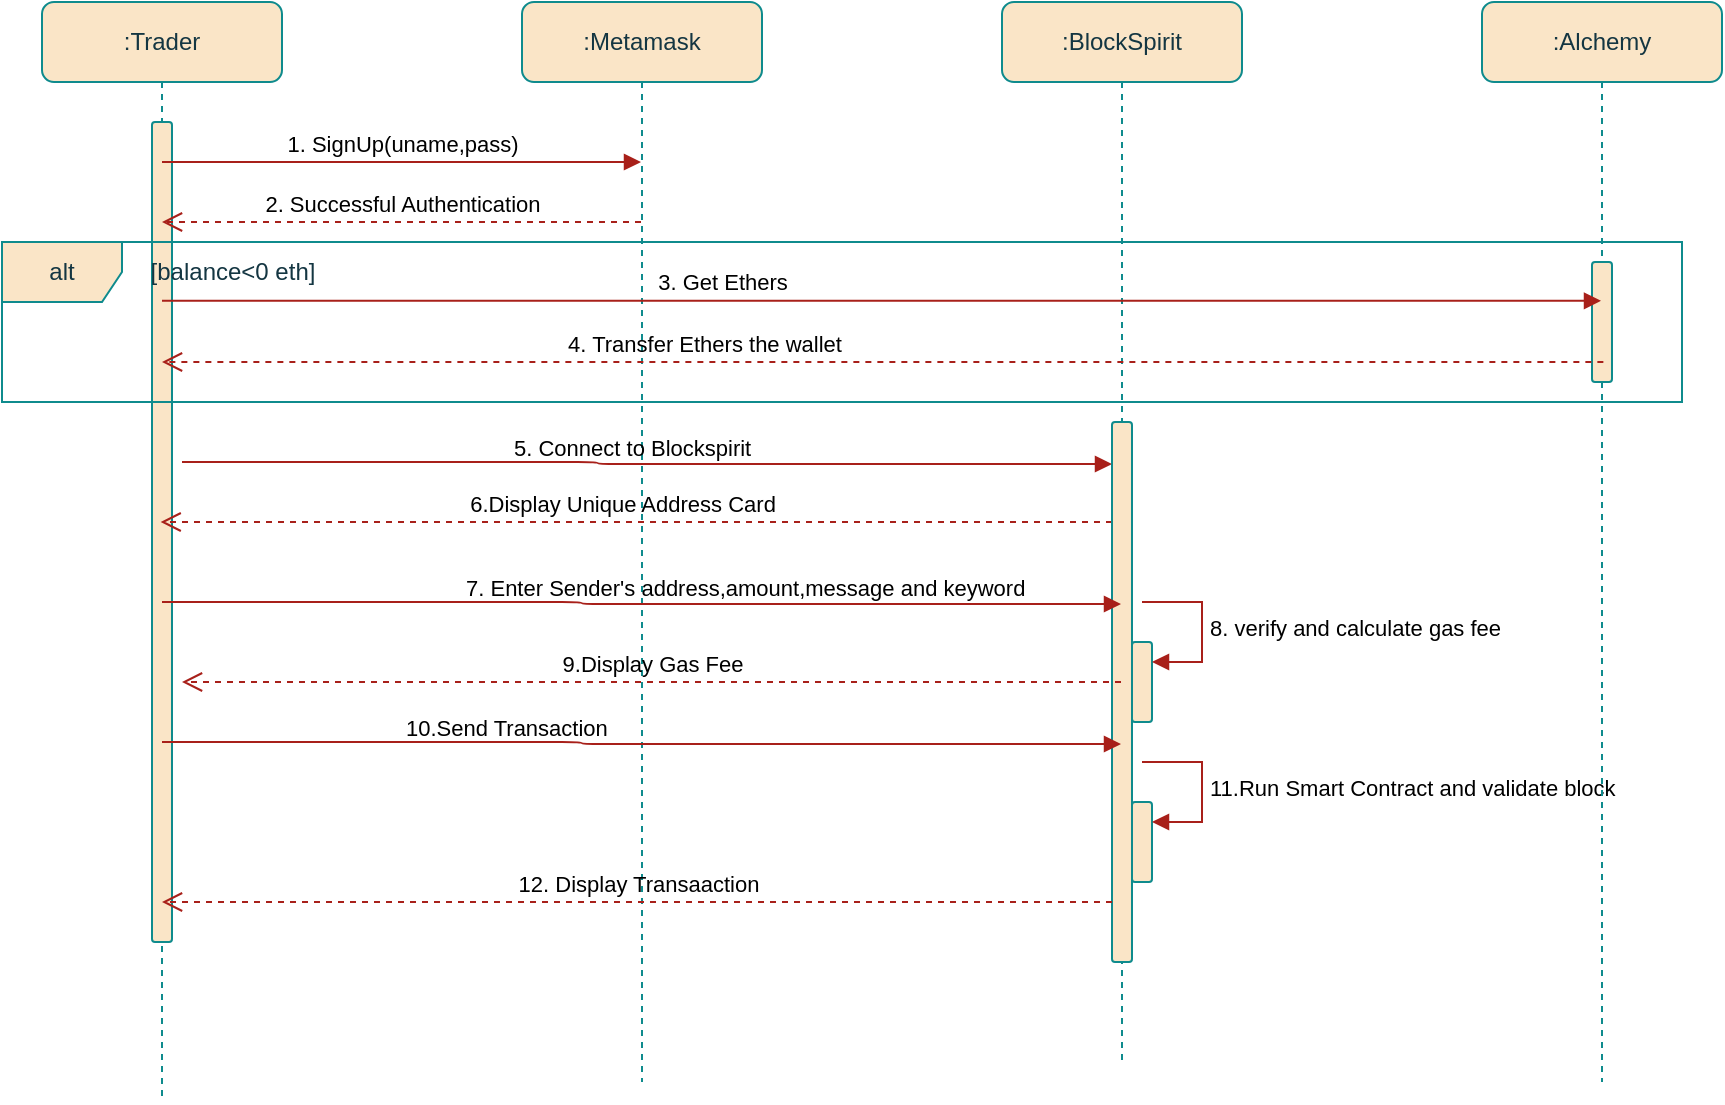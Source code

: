 <mxfile version="24.7.12">
  <diagram name="Page-1" id="-WI2hX_nxWuzGyNTRPeN">
    <mxGraphModel dx="2269" dy="613" grid="1" gridSize="10" guides="1" tooltips="1" connect="1" arrows="1" fold="1" page="1" pageScale="1" pageWidth="850" pageHeight="1100" background="none" math="0" shadow="0">
      <root>
        <mxCell id="0" />
        <mxCell id="1" parent="0" />
        <mxCell id="CP8myyx-6GAvuIw1cOrr-1" value=":Trader" style="shape=umlLifeline;perimeter=lifelinePerimeter;whiteSpace=wrap;html=1;container=1;dropTarget=0;collapsible=0;recursiveResize=0;outlineConnect=0;portConstraint=eastwest;newEdgeStyle={&quot;curved&quot;:0,&quot;rounded&quot;:0};labelBackgroundColor=none;fillColor=#FAE5C7;strokeColor=#0F8B8D;fontColor=#143642;rounded=1;" vertex="1" parent="1">
          <mxGeometry x="-280" y="200" width="120" height="550" as="geometry" />
        </mxCell>
        <mxCell id="CP8myyx-6GAvuIw1cOrr-7" value="" style="html=1;points=[[0,0,0,0,5],[0,1,0,0,-5],[1,0,0,0,5],[1,1,0,0,-5]];perimeter=orthogonalPerimeter;outlineConnect=0;targetShapes=umlLifeline;portConstraint=eastwest;newEdgeStyle={&quot;curved&quot;:0,&quot;rounded&quot;:0};labelBackgroundColor=none;fillColor=#FAE5C7;strokeColor=#0F8B8D;fontColor=#143642;rounded=1;" vertex="1" parent="CP8myyx-6GAvuIw1cOrr-1">
          <mxGeometry x="55" y="60" width="10" height="410" as="geometry" />
        </mxCell>
        <mxCell id="CP8myyx-6GAvuIw1cOrr-3" value=":BlockSpirit" style="shape=umlLifeline;perimeter=lifelinePerimeter;whiteSpace=wrap;html=1;container=1;dropTarget=0;collapsible=0;recursiveResize=0;outlineConnect=0;portConstraint=eastwest;newEdgeStyle={&quot;curved&quot;:0,&quot;rounded&quot;:0};labelBackgroundColor=none;fillColor=#FAE5C7;strokeColor=#0F8B8D;fontColor=#143642;rounded=1;" vertex="1" parent="1">
          <mxGeometry x="200" y="200" width="120" height="530" as="geometry" />
        </mxCell>
        <mxCell id="CP8myyx-6GAvuIw1cOrr-34" value="" style="html=1;points=[[0,0,0,0,5],[0,1,0,0,-5],[1,0,0,0,5],[1,1,0,0,-5]];perimeter=orthogonalPerimeter;outlineConnect=0;targetShapes=umlLifeline;portConstraint=eastwest;newEdgeStyle={&quot;curved&quot;:0,&quot;rounded&quot;:0};labelBackgroundColor=none;fillColor=#FAE5C7;strokeColor=#0F8B8D;fontColor=#143642;rounded=1;" vertex="1" parent="CP8myyx-6GAvuIw1cOrr-3">
          <mxGeometry x="65" y="320" width="10" height="40" as="geometry" />
        </mxCell>
        <mxCell id="CP8myyx-6GAvuIw1cOrr-35" value="8. verify and calculate gas fee" style="html=1;align=left;spacingLeft=2;endArrow=block;rounded=1;edgeStyle=orthogonalEdgeStyle;curved=0;rounded=0;labelBackgroundColor=none;strokeColor=#A8201A;fontColor=default;" edge="1" target="CP8myyx-6GAvuIw1cOrr-34" parent="CP8myyx-6GAvuIw1cOrr-3">
          <mxGeometry relative="1" as="geometry">
            <mxPoint x="70" y="300" as="sourcePoint" />
            <Array as="points">
              <mxPoint x="100" y="330" />
            </Array>
          </mxGeometry>
        </mxCell>
        <mxCell id="CP8myyx-6GAvuIw1cOrr-39" value="" style="html=1;points=[[0,0,0,0,5],[0,1,0,0,-5],[1,0,0,0,5],[1,1,0,0,-5]];perimeter=orthogonalPerimeter;outlineConnect=0;targetShapes=umlLifeline;portConstraint=eastwest;newEdgeStyle={&quot;curved&quot;:0,&quot;rounded&quot;:0};labelBackgroundColor=none;fillColor=#FAE5C7;strokeColor=#0F8B8D;fontColor=#143642;rounded=1;" vertex="1" parent="CP8myyx-6GAvuIw1cOrr-3">
          <mxGeometry x="65" y="400" width="10" height="40" as="geometry" />
        </mxCell>
        <mxCell id="CP8myyx-6GAvuIw1cOrr-40" value="11.Run Smart Contract and validate block" style="html=1;align=left;spacingLeft=2;endArrow=block;rounded=1;edgeStyle=orthogonalEdgeStyle;curved=0;rounded=0;labelBackgroundColor=none;strokeColor=#A8201A;fontColor=default;" edge="1" target="CP8myyx-6GAvuIw1cOrr-39" parent="CP8myyx-6GAvuIw1cOrr-3">
          <mxGeometry relative="1" as="geometry">
            <mxPoint x="70" y="380" as="sourcePoint" />
            <Array as="points">
              <mxPoint x="100" y="410" />
            </Array>
          </mxGeometry>
        </mxCell>
        <mxCell id="CP8myyx-6GAvuIw1cOrr-4" value=":Metamask" style="shape=umlLifeline;perimeter=lifelinePerimeter;whiteSpace=wrap;html=1;container=1;dropTarget=0;collapsible=0;recursiveResize=0;outlineConnect=0;portConstraint=eastwest;newEdgeStyle={&quot;curved&quot;:0,&quot;rounded&quot;:0};labelBackgroundColor=none;fillColor=#FAE5C7;strokeColor=#0F8B8D;fontColor=#143642;rounded=1;" vertex="1" parent="1">
          <mxGeometry x="-40" y="200" width="120" height="540" as="geometry" />
        </mxCell>
        <mxCell id="CP8myyx-6GAvuIw1cOrr-5" value=":Alchemy" style="shape=umlLifeline;perimeter=lifelinePerimeter;whiteSpace=wrap;html=1;container=1;dropTarget=0;collapsible=0;recursiveResize=0;outlineConnect=0;portConstraint=eastwest;newEdgeStyle={&quot;curved&quot;:0,&quot;rounded&quot;:0};labelBackgroundColor=none;fillColor=#FAE5C7;strokeColor=#0F8B8D;fontColor=#143642;rounded=1;" vertex="1" parent="1">
          <mxGeometry x="440" y="200" width="120" height="540" as="geometry" />
        </mxCell>
        <mxCell id="CP8myyx-6GAvuIw1cOrr-6" value="" style="html=1;points=[[0,0,0,0,5],[0,1,0,0,-5],[1,0,0,0,5],[1,1,0,0,-5]];perimeter=orthogonalPerimeter;outlineConnect=0;targetShapes=umlLifeline;portConstraint=eastwest;newEdgeStyle={&quot;curved&quot;:0,&quot;rounded&quot;:0};labelBackgroundColor=none;fillColor=#FAE5C7;strokeColor=#0F8B8D;fontColor=#143642;rounded=1;" vertex="1" parent="CP8myyx-6GAvuIw1cOrr-5">
          <mxGeometry x="55" y="130" width="10" height="60" as="geometry" />
        </mxCell>
        <mxCell id="CP8myyx-6GAvuIw1cOrr-8" value="3. Get Ethers" style="html=1;verticalAlign=bottom;endArrow=block;curved=0;rounded=1;labelBackgroundColor=none;strokeColor=#A8201A;fontColor=default;" edge="1" parent="1">
          <mxGeometry x="-0.222" width="80" relative="1" as="geometry">
            <mxPoint x="-220" y="349.41" as="sourcePoint" />
            <mxPoint x="499.5" y="349.41" as="targetPoint" />
            <mxPoint as="offset" />
          </mxGeometry>
        </mxCell>
        <mxCell id="CP8myyx-6GAvuIw1cOrr-9" value="4. Transfer Ethers the wallet" style="html=1;verticalAlign=bottom;endArrow=open;dashed=1;endSize=8;curved=0;rounded=1;labelBackgroundColor=none;strokeColor=#A8201A;fontColor=default;" edge="1" parent="1" target="CP8myyx-6GAvuIw1cOrr-1">
          <mxGeometry x="0.25" relative="1" as="geometry">
            <mxPoint x="500.68" y="380" as="sourcePoint" />
            <mxPoint x="-209.996" y="380" as="targetPoint" />
            <mxPoint x="1" as="offset" />
          </mxGeometry>
        </mxCell>
        <mxCell id="CP8myyx-6GAvuIw1cOrr-12" value="1. SignUp(uname,pass)" style="html=1;verticalAlign=bottom;endArrow=block;curved=0;rounded=1;labelBackgroundColor=none;strokeColor=#A8201A;fontColor=default;" edge="1" parent="1" target="CP8myyx-6GAvuIw1cOrr-4">
          <mxGeometry x="0.002" width="80" relative="1" as="geometry">
            <mxPoint x="-220" y="280" as="sourcePoint" />
            <mxPoint x="-140" y="280" as="targetPoint" />
            <mxPoint as="offset" />
          </mxGeometry>
        </mxCell>
        <mxCell id="CP8myyx-6GAvuIw1cOrr-15" value="2. Successful Authentication" style="html=1;verticalAlign=bottom;endArrow=open;dashed=1;endSize=8;curved=0;rounded=1;labelBackgroundColor=none;strokeColor=#A8201A;fontColor=default;" edge="1" parent="1">
          <mxGeometry relative="1" as="geometry">
            <mxPoint x="19.5" y="310" as="sourcePoint" />
            <mxPoint x="-220" y="310" as="targetPoint" />
          </mxGeometry>
        </mxCell>
        <mxCell id="CP8myyx-6GAvuIw1cOrr-17" value="alt" style="shape=umlFrame;whiteSpace=wrap;html=1;pointerEvents=0;labelBackgroundColor=none;fillColor=#FAE5C7;strokeColor=#0F8B8D;fontColor=#143642;rounded=1;" vertex="1" parent="1">
          <mxGeometry x="-300" y="320" width="840" height="80" as="geometry" />
        </mxCell>
        <mxCell id="CP8myyx-6GAvuIw1cOrr-19" value="[balance&amp;lt;0 eth]" style="text;html=1;align=center;verticalAlign=middle;resizable=0;points=[];autosize=1;strokeColor=none;fillColor=none;labelBackgroundColor=none;fontColor=#143642;rounded=1;" vertex="1" parent="1">
          <mxGeometry x="-240" y="320" width="110" height="30" as="geometry" />
        </mxCell>
        <mxCell id="CP8myyx-6GAvuIw1cOrr-23" value="5. Connect to Blockspirit" style="endArrow=block;endFill=1;html=1;edgeStyle=orthogonalEdgeStyle;align=left;verticalAlign=top;rounded=1;labelBackgroundColor=none;strokeColor=#A8201A;fontColor=default;" edge="1" parent="1" target="CP8myyx-6GAvuIw1cOrr-26">
          <mxGeometry x="-0.294" y="20" relative="1" as="geometry">
            <mxPoint x="-210" y="430" as="sourcePoint" />
            <mxPoint x="240" y="430" as="targetPoint" />
            <Array as="points">
              <mxPoint x="-2" y="431" />
            </Array>
            <mxPoint x="-1" as="offset" />
          </mxGeometry>
        </mxCell>
        <mxCell id="CP8myyx-6GAvuIw1cOrr-28" value="6.Display Unique Address Card" style="html=1;verticalAlign=bottom;endArrow=open;dashed=1;endSize=8;curved=0;rounded=1;labelBackgroundColor=none;strokeColor=#A8201A;fontColor=default;" edge="1" parent="1">
          <mxGeometry x="0.03" relative="1" as="geometry">
            <mxPoint x="255" y="460" as="sourcePoint" />
            <mxPoint x="-220.676" y="460" as="targetPoint" />
            <mxPoint as="offset" />
          </mxGeometry>
        </mxCell>
        <mxCell id="CP8myyx-6GAvuIw1cOrr-29" value="" style="html=1;verticalAlign=bottom;endArrow=open;dashed=1;endSize=8;curved=0;rounded=1;labelBackgroundColor=none;strokeColor=#A8201A;fontColor=default;" edge="1" parent="1" target="CP8myyx-6GAvuIw1cOrr-26">
          <mxGeometry x="0.03" relative="1" as="geometry">
            <mxPoint x="255" y="460" as="sourcePoint" />
            <mxPoint x="-221" y="460" as="targetPoint" />
            <mxPoint as="offset" />
          </mxGeometry>
        </mxCell>
        <mxCell id="CP8myyx-6GAvuIw1cOrr-26" value="" style="html=1;points=[[0,0,0,0,5],[0,1,0,0,-5],[1,0,0,0,5],[1,1,0,0,-5]];perimeter=orthogonalPerimeter;outlineConnect=0;targetShapes=umlLifeline;portConstraint=eastwest;newEdgeStyle={&quot;curved&quot;:0,&quot;rounded&quot;:0};labelBackgroundColor=none;fillColor=#FAE5C7;strokeColor=#0F8B8D;fontColor=#143642;rounded=1;" vertex="1" parent="1">
          <mxGeometry x="255" y="410" width="10" height="270" as="geometry" />
        </mxCell>
        <mxCell id="CP8myyx-6GAvuIw1cOrr-32" value="7. Enter Sender&#39;s address,amount,message and keyword" style="endArrow=block;endFill=1;html=1;edgeStyle=orthogonalEdgeStyle;align=left;verticalAlign=top;rounded=1;labelBackgroundColor=none;strokeColor=#A8201A;fontColor=default;" edge="1" parent="1" target="CP8myyx-6GAvuIw1cOrr-3">
          <mxGeometry x="-0.38" y="20" relative="1" as="geometry">
            <mxPoint x="-220" y="500" as="sourcePoint" />
            <mxPoint x="220" y="501" as="targetPoint" />
            <Array as="points">
              <mxPoint x="-10" y="501" />
            </Array>
            <mxPoint x="1" as="offset" />
          </mxGeometry>
        </mxCell>
        <mxCell id="CP8myyx-6GAvuIw1cOrr-36" value="9.Display Gas Fee" style="html=1;verticalAlign=bottom;endArrow=open;dashed=1;endSize=8;curved=0;rounded=1;labelBackgroundColor=none;strokeColor=#A8201A;fontColor=default;" edge="1" parent="1" source="CP8myyx-6GAvuIw1cOrr-3">
          <mxGeometry relative="1" as="geometry">
            <mxPoint x="-130" y="540" as="sourcePoint" />
            <mxPoint x="-210" y="540" as="targetPoint" />
          </mxGeometry>
        </mxCell>
        <mxCell id="CP8myyx-6GAvuIw1cOrr-37" value="10.Send Transaction" style="endArrow=block;endFill=1;html=1;edgeStyle=orthogonalEdgeStyle;align=left;verticalAlign=top;rounded=1;labelBackgroundColor=none;strokeColor=#A8201A;fontColor=default;" edge="1" parent="1" target="CP8myyx-6GAvuIw1cOrr-3">
          <mxGeometry x="-0.5" y="20" relative="1" as="geometry">
            <mxPoint x="-220" y="570" as="sourcePoint" />
            <mxPoint x="-60" y="570" as="targetPoint" />
            <Array as="points">
              <mxPoint x="-10" y="571" />
            </Array>
            <mxPoint as="offset" />
          </mxGeometry>
        </mxCell>
        <mxCell id="CP8myyx-6GAvuIw1cOrr-41" value="12. Display Transaaction" style="html=1;verticalAlign=bottom;endArrow=open;dashed=1;endSize=8;curved=0;rounded=1;labelBackgroundColor=none;strokeColor=#A8201A;fontColor=default;" edge="1" parent="1" target="CP8myyx-6GAvuIw1cOrr-1">
          <mxGeometry relative="1" as="geometry">
            <mxPoint x="255" y="650" as="sourcePoint" />
            <mxPoint x="-184.5" y="650" as="targetPoint" />
          </mxGeometry>
        </mxCell>
      </root>
    </mxGraphModel>
  </diagram>
</mxfile>
